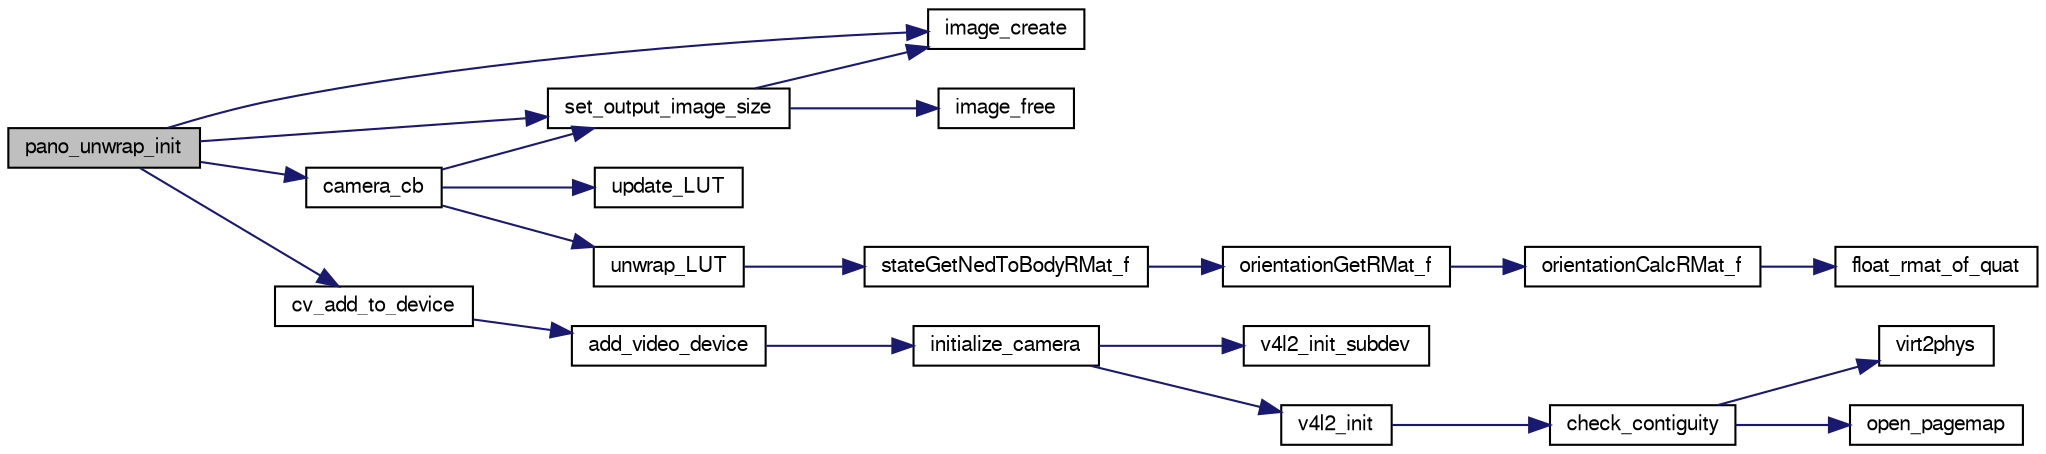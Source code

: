 digraph "pano_unwrap_init"
{
  edge [fontname="FreeSans",fontsize="10",labelfontname="FreeSans",labelfontsize="10"];
  node [fontname="FreeSans",fontsize="10",shape=record];
  rankdir="LR";
  Node1 [label="pano_unwrap_init",height=0.2,width=0.4,color="black", fillcolor="grey75", style="filled", fontcolor="black"];
  Node1 -> Node2 [color="midnightblue",fontsize="10",style="solid",fontname="FreeSans"];
  Node2 [label="camera_cb",height=0.2,width=0.4,color="black", fillcolor="white", style="filled",URL="$pano__unwrap_8c.html#a710b27b04793f5a2412ab67f7eb0bb54"];
  Node2 -> Node3 [color="midnightblue",fontsize="10",style="solid",fontname="FreeSans"];
  Node3 [label="set_output_image_size",height=0.2,width=0.4,color="black", fillcolor="white", style="filled",URL="$pano__unwrap_8c.html#a30fd9eed01039f2c0f6375c224a051d2"];
  Node3 -> Node4 [color="midnightblue",fontsize="10",style="solid",fontname="FreeSans"];
  Node4 [label="image_free",height=0.2,width=0.4,color="black", fillcolor="white", style="filled",URL="$image_8c.html#aa09d6434519478ba26eab12a96d600ba",tooltip="Free the image. "];
  Node3 -> Node5 [color="midnightblue",fontsize="10",style="solid",fontname="FreeSans"];
  Node5 [label="image_create",height=0.2,width=0.4,color="black", fillcolor="white", style="filled",URL="$image_8c.html#ab5cc0250c461b9d2f043e4884f6b9a53",tooltip="Create a new image. "];
  Node2 -> Node6 [color="midnightblue",fontsize="10",style="solid",fontname="FreeSans"];
  Node6 [label="unwrap_LUT",height=0.2,width=0.4,color="black", fillcolor="white", style="filled",URL="$pano__unwrap_8c.html#a7749a199c15590f0007e9976535686c5"];
  Node6 -> Node7 [color="midnightblue",fontsize="10",style="solid",fontname="FreeSans"];
  Node7 [label="stateGetNedToBodyRMat_f",height=0.2,width=0.4,color="black", fillcolor="white", style="filled",URL="$group__state__attitude.html#ga6eb4f715759518e5703890eca116ce8d",tooltip="Get vehicle body attitude rotation matrix (float). "];
  Node7 -> Node8 [color="midnightblue",fontsize="10",style="solid",fontname="FreeSans"];
  Node8 [label="orientationGetRMat_f",height=0.2,width=0.4,color="black", fillcolor="white", style="filled",URL="$group__math__orientation__representation.html#gadad1660d6ec48c67423b76622ce80b51",tooltip="Get vehicle body attitude rotation matrix (float). "];
  Node8 -> Node9 [color="midnightblue",fontsize="10",style="solid",fontname="FreeSans"];
  Node9 [label="orientationCalcRMat_f",height=0.2,width=0.4,color="black", fillcolor="white", style="filled",URL="$group__math__orientation__representation.html#ga3394d93b976378bb5c9ddea8d7960eeb"];
  Node9 -> Node10 [color="midnightblue",fontsize="10",style="solid",fontname="FreeSans"];
  Node10 [label="float_rmat_of_quat",height=0.2,width=0.4,color="black", fillcolor="white", style="filled",URL="$group__math__algebra__float.html#ga4f32e245bb37ef9fdf43872080f63fbc"];
  Node2 -> Node11 [color="midnightblue",fontsize="10",style="solid",fontname="FreeSans"];
  Node11 [label="update_LUT",height=0.2,width=0.4,color="black", fillcolor="white", style="filled",URL="$pano__unwrap_8c.html#ab8cfdd94ca198ffad976368529b78510"];
  Node1 -> Node12 [color="midnightblue",fontsize="10",style="solid",fontname="FreeSans"];
  Node12 [label="cv_add_to_device",height=0.2,width=0.4,color="black", fillcolor="white", style="filled",URL="$cv_8c.html#a27c5a4c16f124cdc564d637fcc733b97"];
  Node12 -> Node13 [color="midnightblue",fontsize="10",style="solid",fontname="FreeSans"];
  Node13 [label="add_video_device",height=0.2,width=0.4,color="black", fillcolor="white", style="filled",URL="$cv_8h.html#a9e0afd727457cecc0e207aa03c4d48a5",tooltip="Keep track of video devices added by modules. "];
  Node13 -> Node14 [color="midnightblue",fontsize="10",style="solid",fontname="FreeSans"];
  Node14 [label="initialize_camera",height=0.2,width=0.4,color="black", fillcolor="white", style="filled",URL="$video__thread_8c.html#acc71ed66abdc3fa0cecd95cc408c670e"];
  Node14 -> Node15 [color="midnightblue",fontsize="10",style="solid",fontname="FreeSans"];
  Node15 [label="v4l2_init",height=0.2,width=0.4,color="black", fillcolor="white", style="filled",URL="$v4l2_8c.html#a1f683e79a4639d4e189f059f6c4ae268",tooltip="Initialize a V4L2(Video for Linux 2) device. "];
  Node15 -> Node16 [color="midnightblue",fontsize="10",style="solid",fontname="FreeSans"];
  Node16 [label="check_contiguity",height=0.2,width=0.4,color="black", fillcolor="white", style="filled",URL="$virt2phys_8c.html#ac0b66a5b5e335c413a78b5e9f677ba83"];
  Node16 -> Node17 [color="midnightblue",fontsize="10",style="solid",fontname="FreeSans"];
  Node17 [label="open_pagemap",height=0.2,width=0.4,color="black", fillcolor="white", style="filled",URL="$virt2phys_8c.html#ac4c8df40f3a8bc1086f2637b1c78b101"];
  Node16 -> Node18 [color="midnightblue",fontsize="10",style="solid",fontname="FreeSans"];
  Node18 [label="virt2phys",height=0.2,width=0.4,color="black", fillcolor="white", style="filled",URL="$virt2phys_8c.html#a4c9379905f0c688e828e6e1a23d18153"];
  Node14 -> Node19 [color="midnightblue",fontsize="10",style="solid",fontname="FreeSans"];
  Node19 [label="v4l2_init_subdev",height=0.2,width=0.4,color="black", fillcolor="white", style="filled",URL="$v4l2_8c.html#a3798643b3e99cd32ef724fc928d92e51",tooltip="Initialize a V4L2 subdevice. "];
  Node1 -> Node5 [color="midnightblue",fontsize="10",style="solid",fontname="FreeSans"];
  Node1 -> Node3 [color="midnightblue",fontsize="10",style="solid",fontname="FreeSans"];
}
